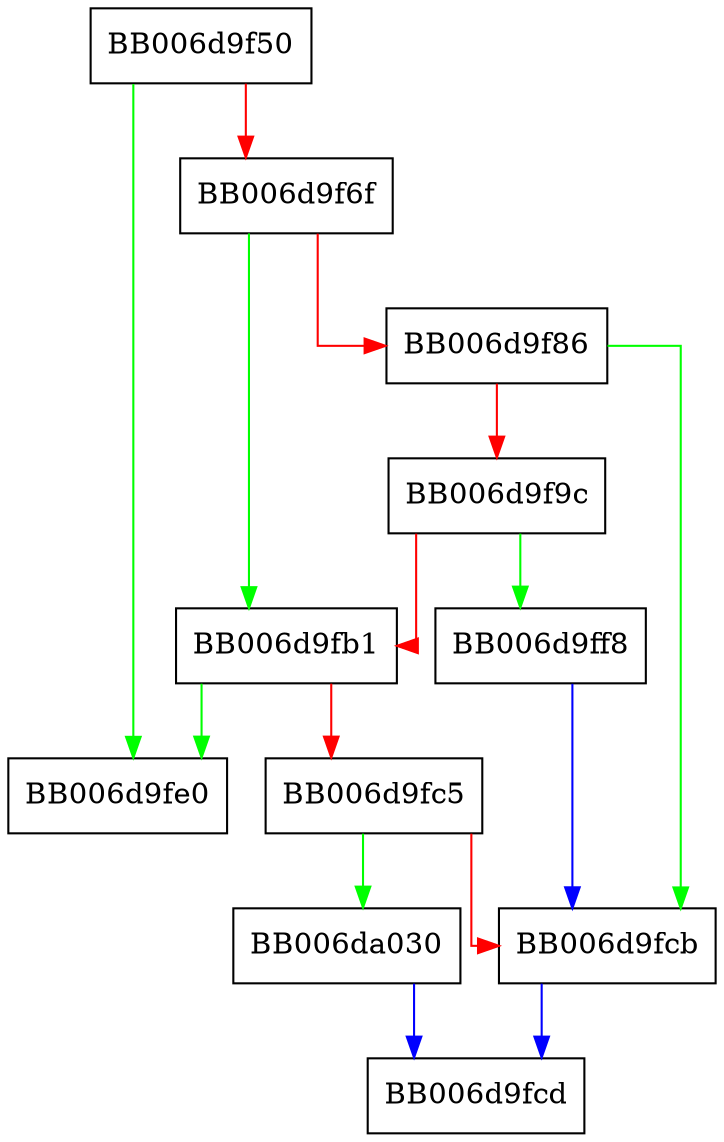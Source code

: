 digraph cmac_set_ctx_params {
  node [shape="box"];
  graph [splines=ortho];
  BB006d9f50 -> BB006d9fe0 [color="green"];
  BB006d9f50 -> BB006d9f6f [color="red"];
  BB006d9f6f -> BB006d9fb1 [color="green"];
  BB006d9f6f -> BB006d9f86 [color="red"];
  BB006d9f86 -> BB006d9fcb [color="green"];
  BB006d9f86 -> BB006d9f9c [color="red"];
  BB006d9f9c -> BB006d9ff8 [color="green"];
  BB006d9f9c -> BB006d9fb1 [color="red"];
  BB006d9fb1 -> BB006d9fe0 [color="green"];
  BB006d9fb1 -> BB006d9fc5 [color="red"];
  BB006d9fc5 -> BB006da030 [color="green"];
  BB006d9fc5 -> BB006d9fcb [color="red"];
  BB006d9fcb -> BB006d9fcd [color="blue"];
  BB006d9ff8 -> BB006d9fcb [color="blue"];
  BB006da030 -> BB006d9fcd [color="blue"];
}